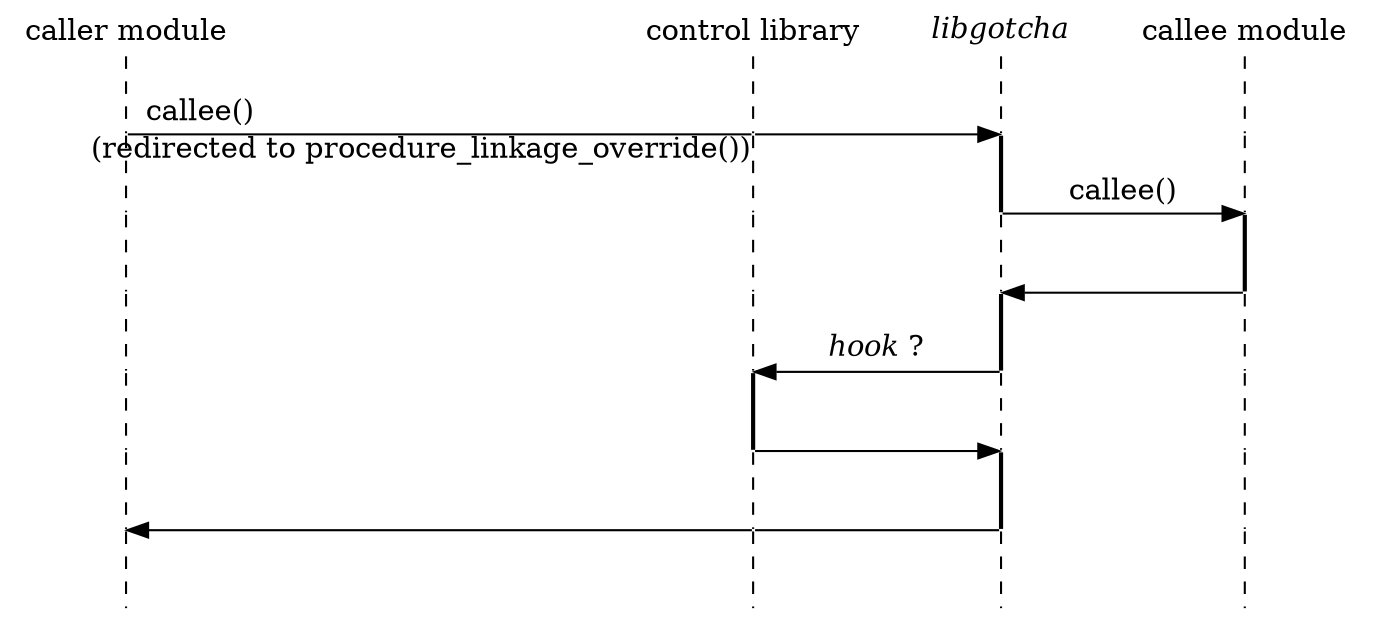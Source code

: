 strict digraph {
	edge [arrowhead=none];
	node [shape=none, width=0, height=0, label=""];

	caller [label="caller module"];
	control [label="control library"];
	gotcha [label=<<i>libgotcha</i>>];
	callee [label="callee module"];

	{
		// This weight must be at least the number of horizontal arrows.
		edge [style=dashed, weight=5];

		caller -> callerA -> callerB -> callerC -> callerD -> callerE -> callerF -> callerG;

		control -> controlA -> controlB -> controlC -> controlD;
		controlD -> controlE [style=solid, penwidth=2];
		controlE -> controlF -> controlG;

		gotcha -> gotchaA;
		gotchaA -> gotchaB [style=solid, penwidth=2];
		gotchaB -> gotchaC;
		gotchaC -> gotchaD [style=solid, penwidth=2];
		gotchaD -> gotchaE;
		gotchaE -> gotchaF [style=solid, penwidth=2];
		gotchaF -> gotchaG;

		callee -> calleeA -> calleeB;
		calleeB -> calleeC [style=solid, penwidth=2];
		calleeC -> calleeD -> calleeE -> calleeF -> calleeG;
	}

	{
		rank=same;
		callerA -> controlA [label="callee()                                                   ", headlabel="(redirected to procedure_linkage_override())"];
		controlA -> gotchaA [arrowhead=normal];
	}

	{
		rank=same;
		gotchaB -> calleeB [label="callee()", arrowhead=normal];
	}

	{
		rank=same;
		gotchaC -> calleeC [arrowhead=normal, dir=back];
	}

	{
		rank=same;
		controlD -> gotchaD [label=<<i>hook</i> ?>, arrowhead=normal, dir=back];
	}

	{
		rank=same;
		controlE -> gotchaE [arrowhead=normal];
	}

	{
		rank=same;
		callerF -> controlF [arrowhead=normal, dir=back];
		controlF -> gotchaF;
	}
}
